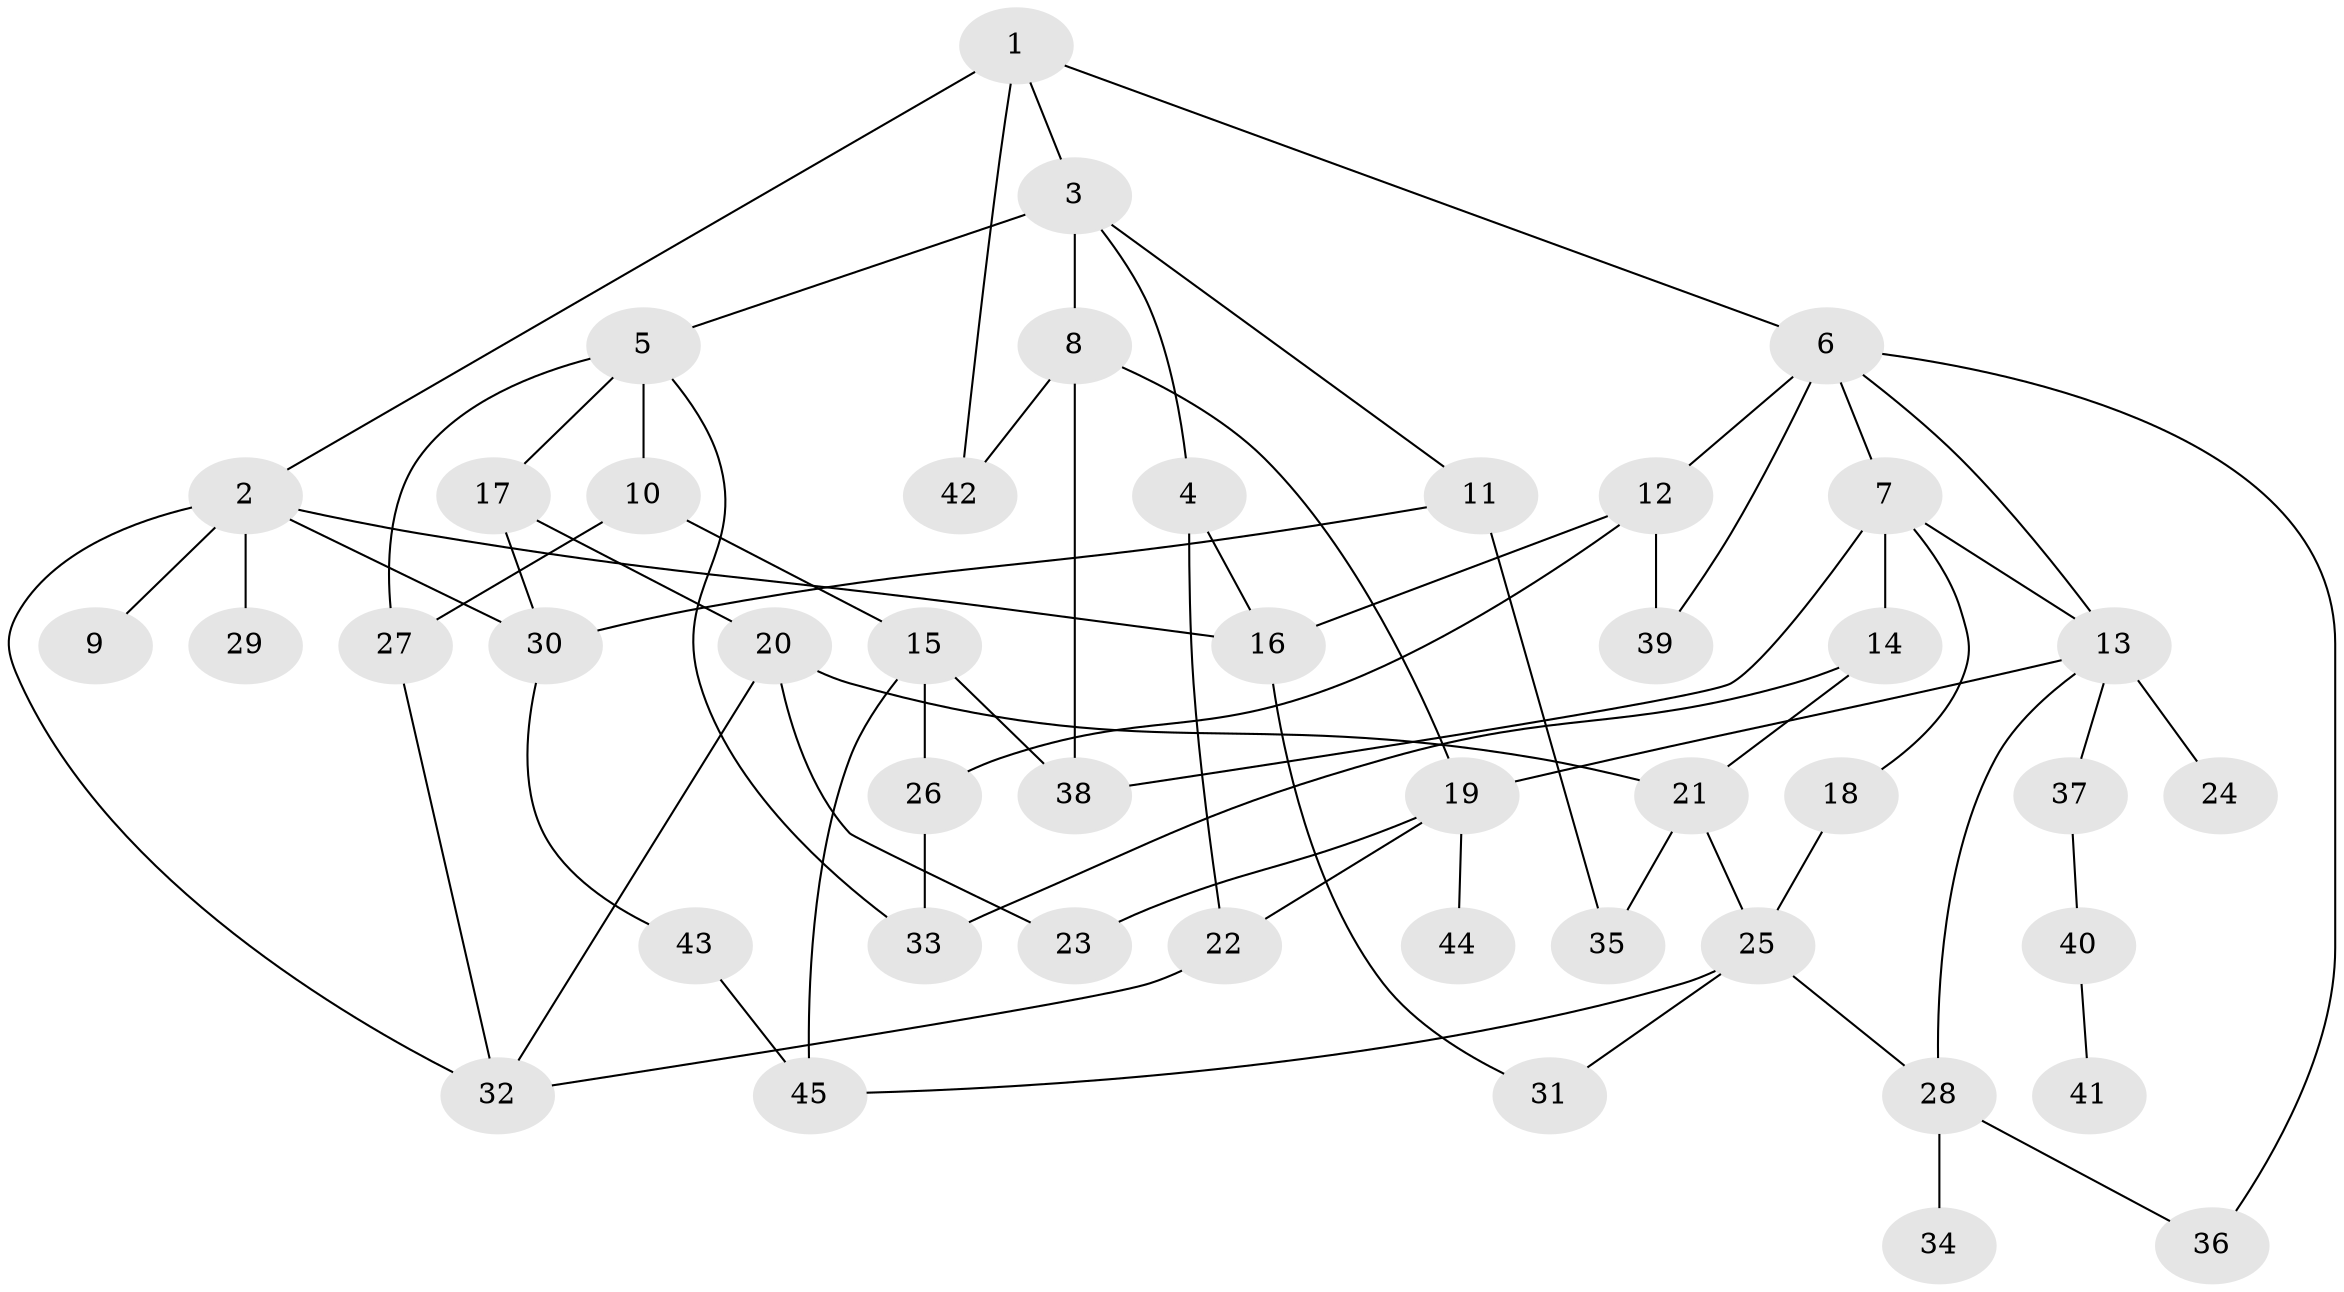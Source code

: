 // original degree distribution, {4: 0.07777777777777778, 6: 0.07777777777777778, 2: 0.37777777777777777, 5: 0.06666666666666667, 3: 0.18888888888888888, 1: 0.2111111111111111}
// Generated by graph-tools (version 1.1) at 2025/34/03/09/25 02:34:30]
// undirected, 45 vertices, 71 edges
graph export_dot {
graph [start="1"]
  node [color=gray90,style=filled];
  1;
  2;
  3;
  4;
  5;
  6;
  7;
  8;
  9;
  10;
  11;
  12;
  13;
  14;
  15;
  16;
  17;
  18;
  19;
  20;
  21;
  22;
  23;
  24;
  25;
  26;
  27;
  28;
  29;
  30;
  31;
  32;
  33;
  34;
  35;
  36;
  37;
  38;
  39;
  40;
  41;
  42;
  43;
  44;
  45;
  1 -- 2 [weight=1.0];
  1 -- 3 [weight=1.0];
  1 -- 6 [weight=1.0];
  1 -- 42 [weight=1.0];
  2 -- 9 [weight=1.0];
  2 -- 16 [weight=1.0];
  2 -- 29 [weight=2.0];
  2 -- 30 [weight=1.0];
  2 -- 32 [weight=1.0];
  3 -- 4 [weight=1.0];
  3 -- 5 [weight=1.0];
  3 -- 8 [weight=1.0];
  3 -- 11 [weight=1.0];
  4 -- 16 [weight=1.0];
  4 -- 22 [weight=1.0];
  5 -- 10 [weight=2.0];
  5 -- 17 [weight=2.0];
  5 -- 27 [weight=1.0];
  5 -- 33 [weight=1.0];
  6 -- 7 [weight=1.0];
  6 -- 12 [weight=1.0];
  6 -- 13 [weight=1.0];
  6 -- 36 [weight=1.0];
  6 -- 39 [weight=1.0];
  7 -- 13 [weight=1.0];
  7 -- 14 [weight=1.0];
  7 -- 18 [weight=1.0];
  7 -- 38 [weight=1.0];
  8 -- 19 [weight=1.0];
  8 -- 38 [weight=1.0];
  8 -- 42 [weight=1.0];
  10 -- 15 [weight=1.0];
  10 -- 27 [weight=1.0];
  11 -- 30 [weight=1.0];
  11 -- 35 [weight=1.0];
  12 -- 16 [weight=1.0];
  12 -- 26 [weight=1.0];
  12 -- 39 [weight=2.0];
  13 -- 19 [weight=1.0];
  13 -- 24 [weight=1.0];
  13 -- 28 [weight=1.0];
  13 -- 37 [weight=1.0];
  14 -- 21 [weight=1.0];
  14 -- 33 [weight=1.0];
  15 -- 26 [weight=1.0];
  15 -- 38 [weight=1.0];
  15 -- 45 [weight=1.0];
  16 -- 31 [weight=1.0];
  17 -- 20 [weight=1.0];
  17 -- 30 [weight=1.0];
  18 -- 25 [weight=1.0];
  19 -- 22 [weight=1.0];
  19 -- 23 [weight=1.0];
  19 -- 44 [weight=1.0];
  20 -- 21 [weight=1.0];
  20 -- 23 [weight=1.0];
  20 -- 32 [weight=1.0];
  21 -- 25 [weight=1.0];
  21 -- 35 [weight=1.0];
  22 -- 32 [weight=1.0];
  25 -- 28 [weight=1.0];
  25 -- 31 [weight=1.0];
  25 -- 45 [weight=1.0];
  26 -- 33 [weight=1.0];
  27 -- 32 [weight=1.0];
  28 -- 34 [weight=1.0];
  28 -- 36 [weight=1.0];
  30 -- 43 [weight=1.0];
  37 -- 40 [weight=1.0];
  40 -- 41 [weight=1.0];
  43 -- 45 [weight=1.0];
}
